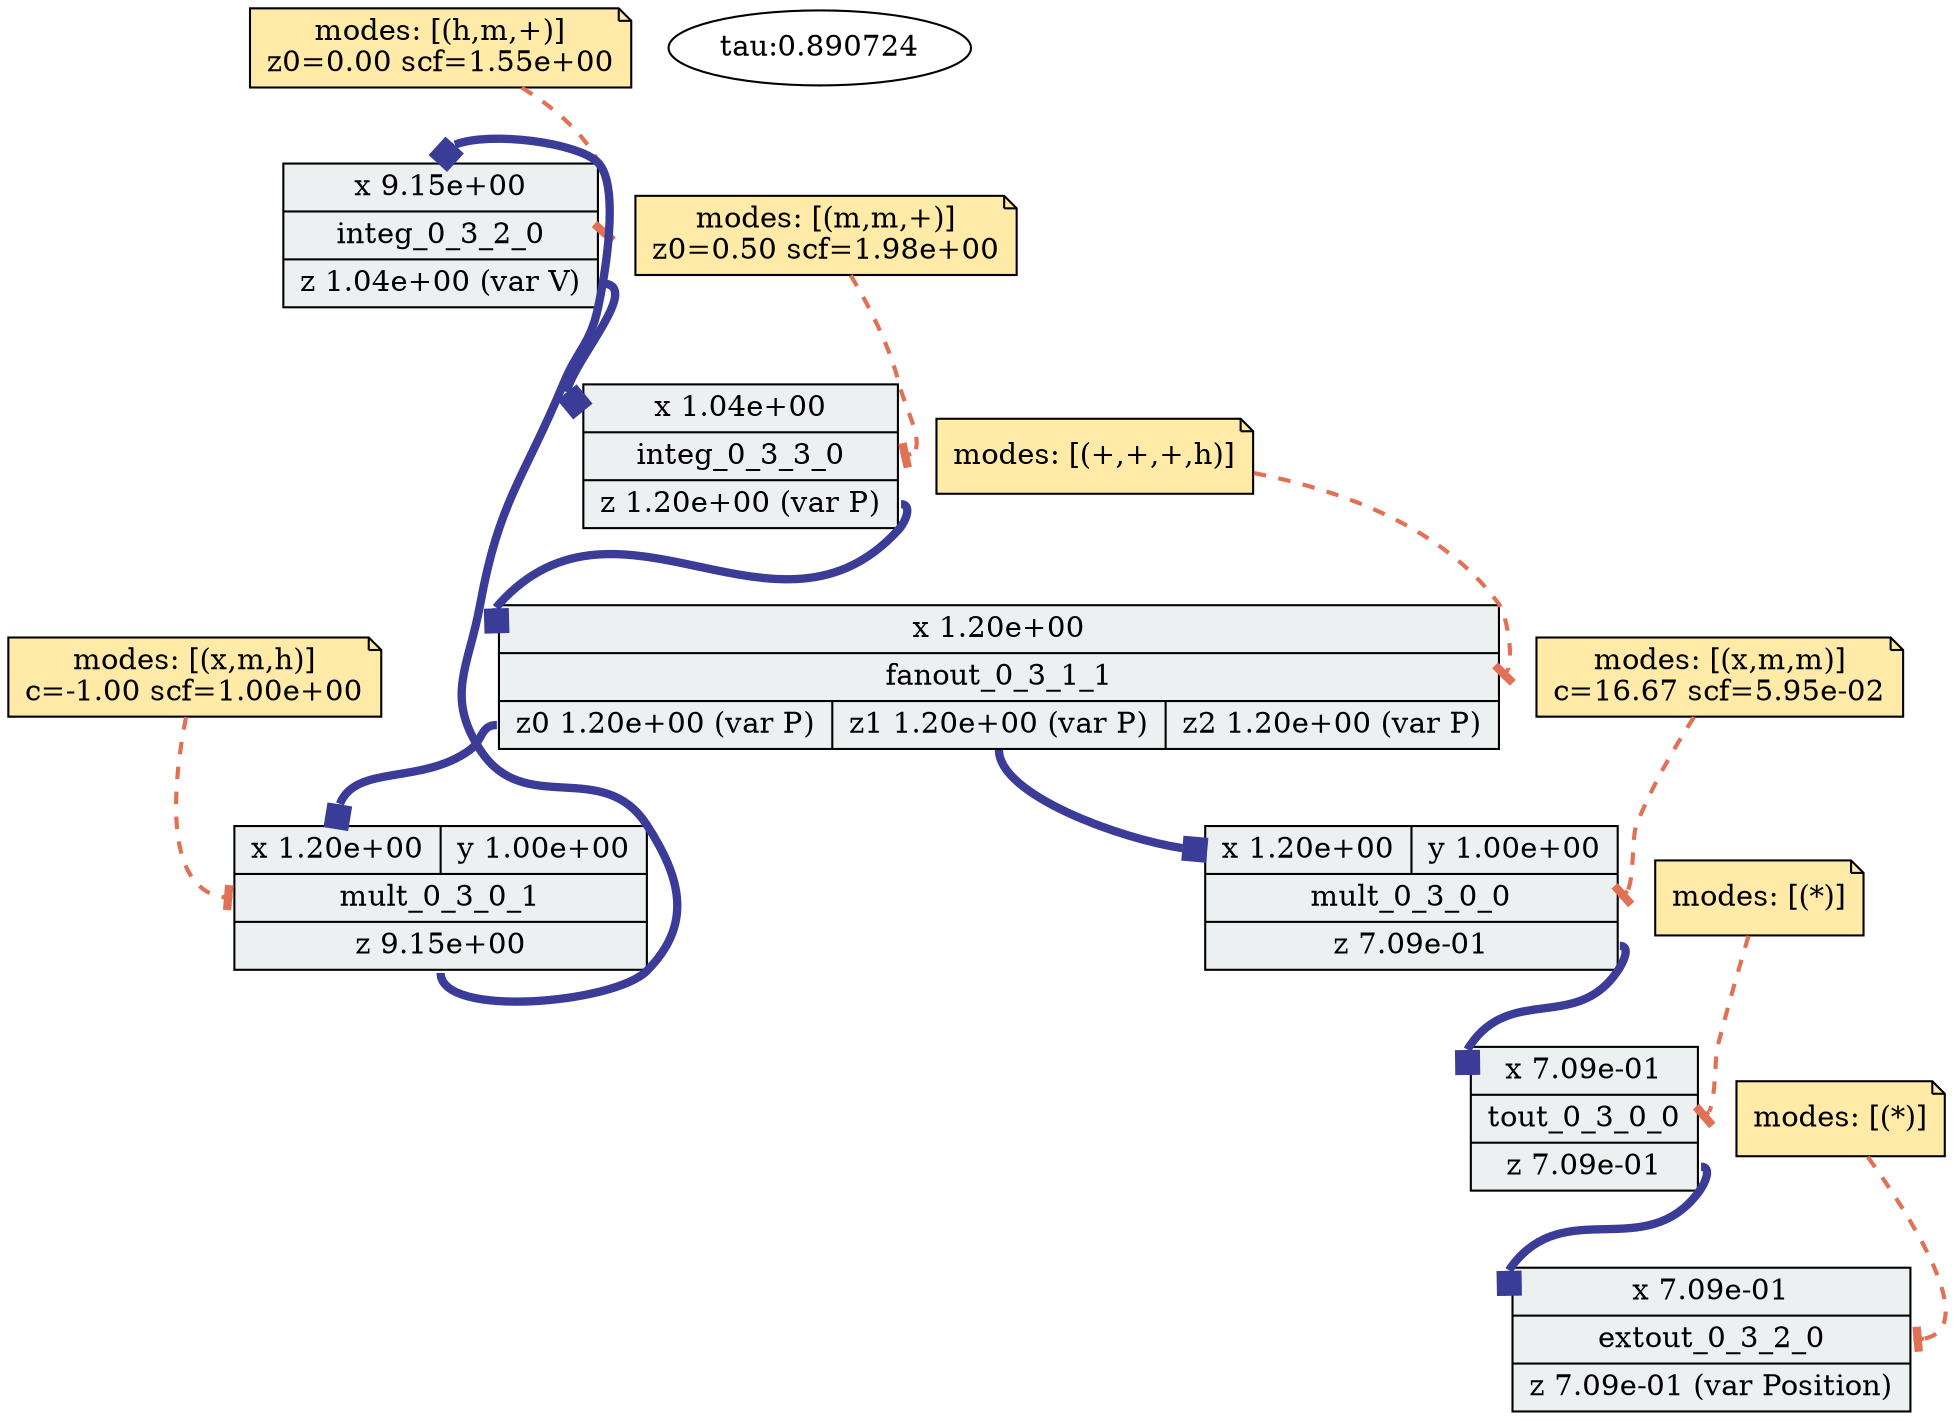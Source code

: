 digraph "adp-viz" {
	graph [overlap=false splines=true]
	shape=record
	integ_0_3_2_0 [label="{{<x> x
 9.15e+00} |<block> integ_0_3_2_0| {<z> z
 1.04e+00
 (var V)}}" fillcolor="#ecf0f1" shape=record style=filled]
	"integ_0_3_2_0-config" [label="\modes: [(h,m,+)]
z0=0.00 scf=1.55e+00" fillcolor="#ffeaa7" shape=note style=filled]
	"integ_0_3_2_0-config" -> integ_0_3_2_0:block [arrowhead=tee arrowtail=normal color="#e17055" penwidth=2 style=dashed]
	shape=record
	integ_0_3_3_0 [label="{{<x> x
 1.04e+00} |<block> integ_0_3_3_0| {<z> z
 1.20e+00
 (var P)}}" fillcolor="#ecf0f1" shape=record style=filled]
	"integ_0_3_3_0-config" [label="\modes: [(m,m,+)]
z0=0.50 scf=1.98e+00" fillcolor="#ffeaa7" shape=note style=filled]
	"integ_0_3_3_0-config" -> integ_0_3_3_0:block [arrowhead=tee arrowtail=normal color="#e17055" penwidth=2 style=dashed]
	shape=record
	mult_0_3_0_1 [label="{{<x> x
 1.20e+00|<y> y
 1.00e+00} |<block> mult_0_3_0_1| {<z> z
 9.15e+00}}" fillcolor="#ecf0f1" shape=record style=filled]
	"mult_0_3_0_1-config" [label="\modes: [(x,m,h)]
c=-1.00 scf=1.00e+00" fillcolor="#ffeaa7" shape=note style=filled]
	"mult_0_3_0_1-config" -> mult_0_3_0_1:block [arrowhead=tee arrowtail=normal color="#e17055" penwidth=2 style=dashed]
	shape=record
	mult_0_3_0_0 [label="{{<x> x
 1.20e+00|<y> y
 1.00e+00} |<block> mult_0_3_0_0| {<z> z
 7.09e-01}}" fillcolor="#ecf0f1" shape=record style=filled]
	"mult_0_3_0_0-config" [label="\modes: [(x,m,m)]
c=16.67 scf=5.95e-02" fillcolor="#ffeaa7" shape=note style=filled]
	"mult_0_3_0_0-config" -> mult_0_3_0_0:block [arrowhead=tee arrowtail=normal color="#e17055" penwidth=2 style=dashed]
	shape=record
	extout_0_3_2_0 [label="{{<x> x
 7.09e-01} |<block> extout_0_3_2_0| {<z> z
 7.09e-01
 (var Position)}}" fillcolor="#ecf0f1" shape=record style=filled]
	"extout_0_3_2_0-config" [label="\modes: [(*)]" fillcolor="#ffeaa7" shape=note style=filled]
	"extout_0_3_2_0-config" -> extout_0_3_2_0:block [arrowhead=tee arrowtail=normal color="#e17055" penwidth=2 style=dashed]
	shape=record
	fanout_0_3_1_1 [label="{{<x> x
 1.20e+00} |<block> fanout_0_3_1_1| {<z0> z0
 1.20e+00
 (var P)|<z1> z1
 1.20e+00
 (var P)|<z2> z2
 1.20e+00
 (var P)}}" fillcolor="#ecf0f1" shape=record style=filled]
	"fanout_0_3_1_1-config" [label="\modes: [(+,+,+,h)]" fillcolor="#ffeaa7" shape=note style=filled]
	"fanout_0_3_1_1-config" -> fanout_0_3_1_1:block [arrowhead=tee arrowtail=normal color="#e17055" penwidth=2 style=dashed]
	shape=record
	tout_0_3_0_0 [label="{{<x> x
 7.09e-01} |<block> tout_0_3_0_0| {<z> z
 7.09e-01}}" fillcolor="#ecf0f1" shape=record style=filled]
	"tout_0_3_0_0-config" [label="\modes: [(*)]" fillcolor="#ffeaa7" shape=note style=filled]
	"tout_0_3_0_0-config" -> tout_0_3_0_0:block [arrowhead=tee arrowtail=normal color="#e17055" penwidth=2 style=dashed]
	mult_0_3_0_1:z -> integ_0_3_2_0:x [arrowhead=box arrowtail=normal color="#3B3B98" penwidth=4]
	mult_0_3_0_0:z -> tout_0_3_0_0:x [arrowhead=box arrowtail=normal color="#3B3B98" penwidth=4]
	tout_0_3_0_0:z -> extout_0_3_2_0:x [arrowhead=box arrowtail=normal color="#3B3B98" penwidth=4]
	integ_0_3_3_0:z -> fanout_0_3_1_1:x [arrowhead=box arrowtail=normal color="#3B3B98" penwidth=4]
	fanout_0_3_1_1:z0 -> mult_0_3_0_1:x [arrowhead=box arrowtail=normal color="#3B3B98" penwidth=4]
	fanout_0_3_1_1:z1 -> mult_0_3_0_0:x [arrowhead=box arrowtail=normal color="#3B3B98" penwidth=4]
	integ_0_3_2_0:z -> integ_0_3_3_0:x [arrowhead=box arrowtail=normal color="#3B3B98" penwidth=4]
	time_const [label="tau:0.890724"]
}
